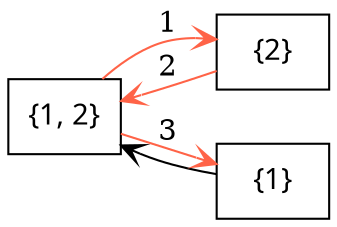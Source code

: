 digraph stuttering {
  rankdir=LR;
  node[shape=rect, fontname="Fira Code"];
  edge[arrowhead=vee, color=tomato];
  {
    rank=same;
  S2[label="{2}"];
  S1[label="{1}"];
  }
  {
  rank=min;
  S12[label="{1, 2}"];
  }

  S12 -> S2[label="1"];
  S2 -> S12[label=2];
  S12 -> S1[label=3];
  S1 -> S12[color=black];
}

